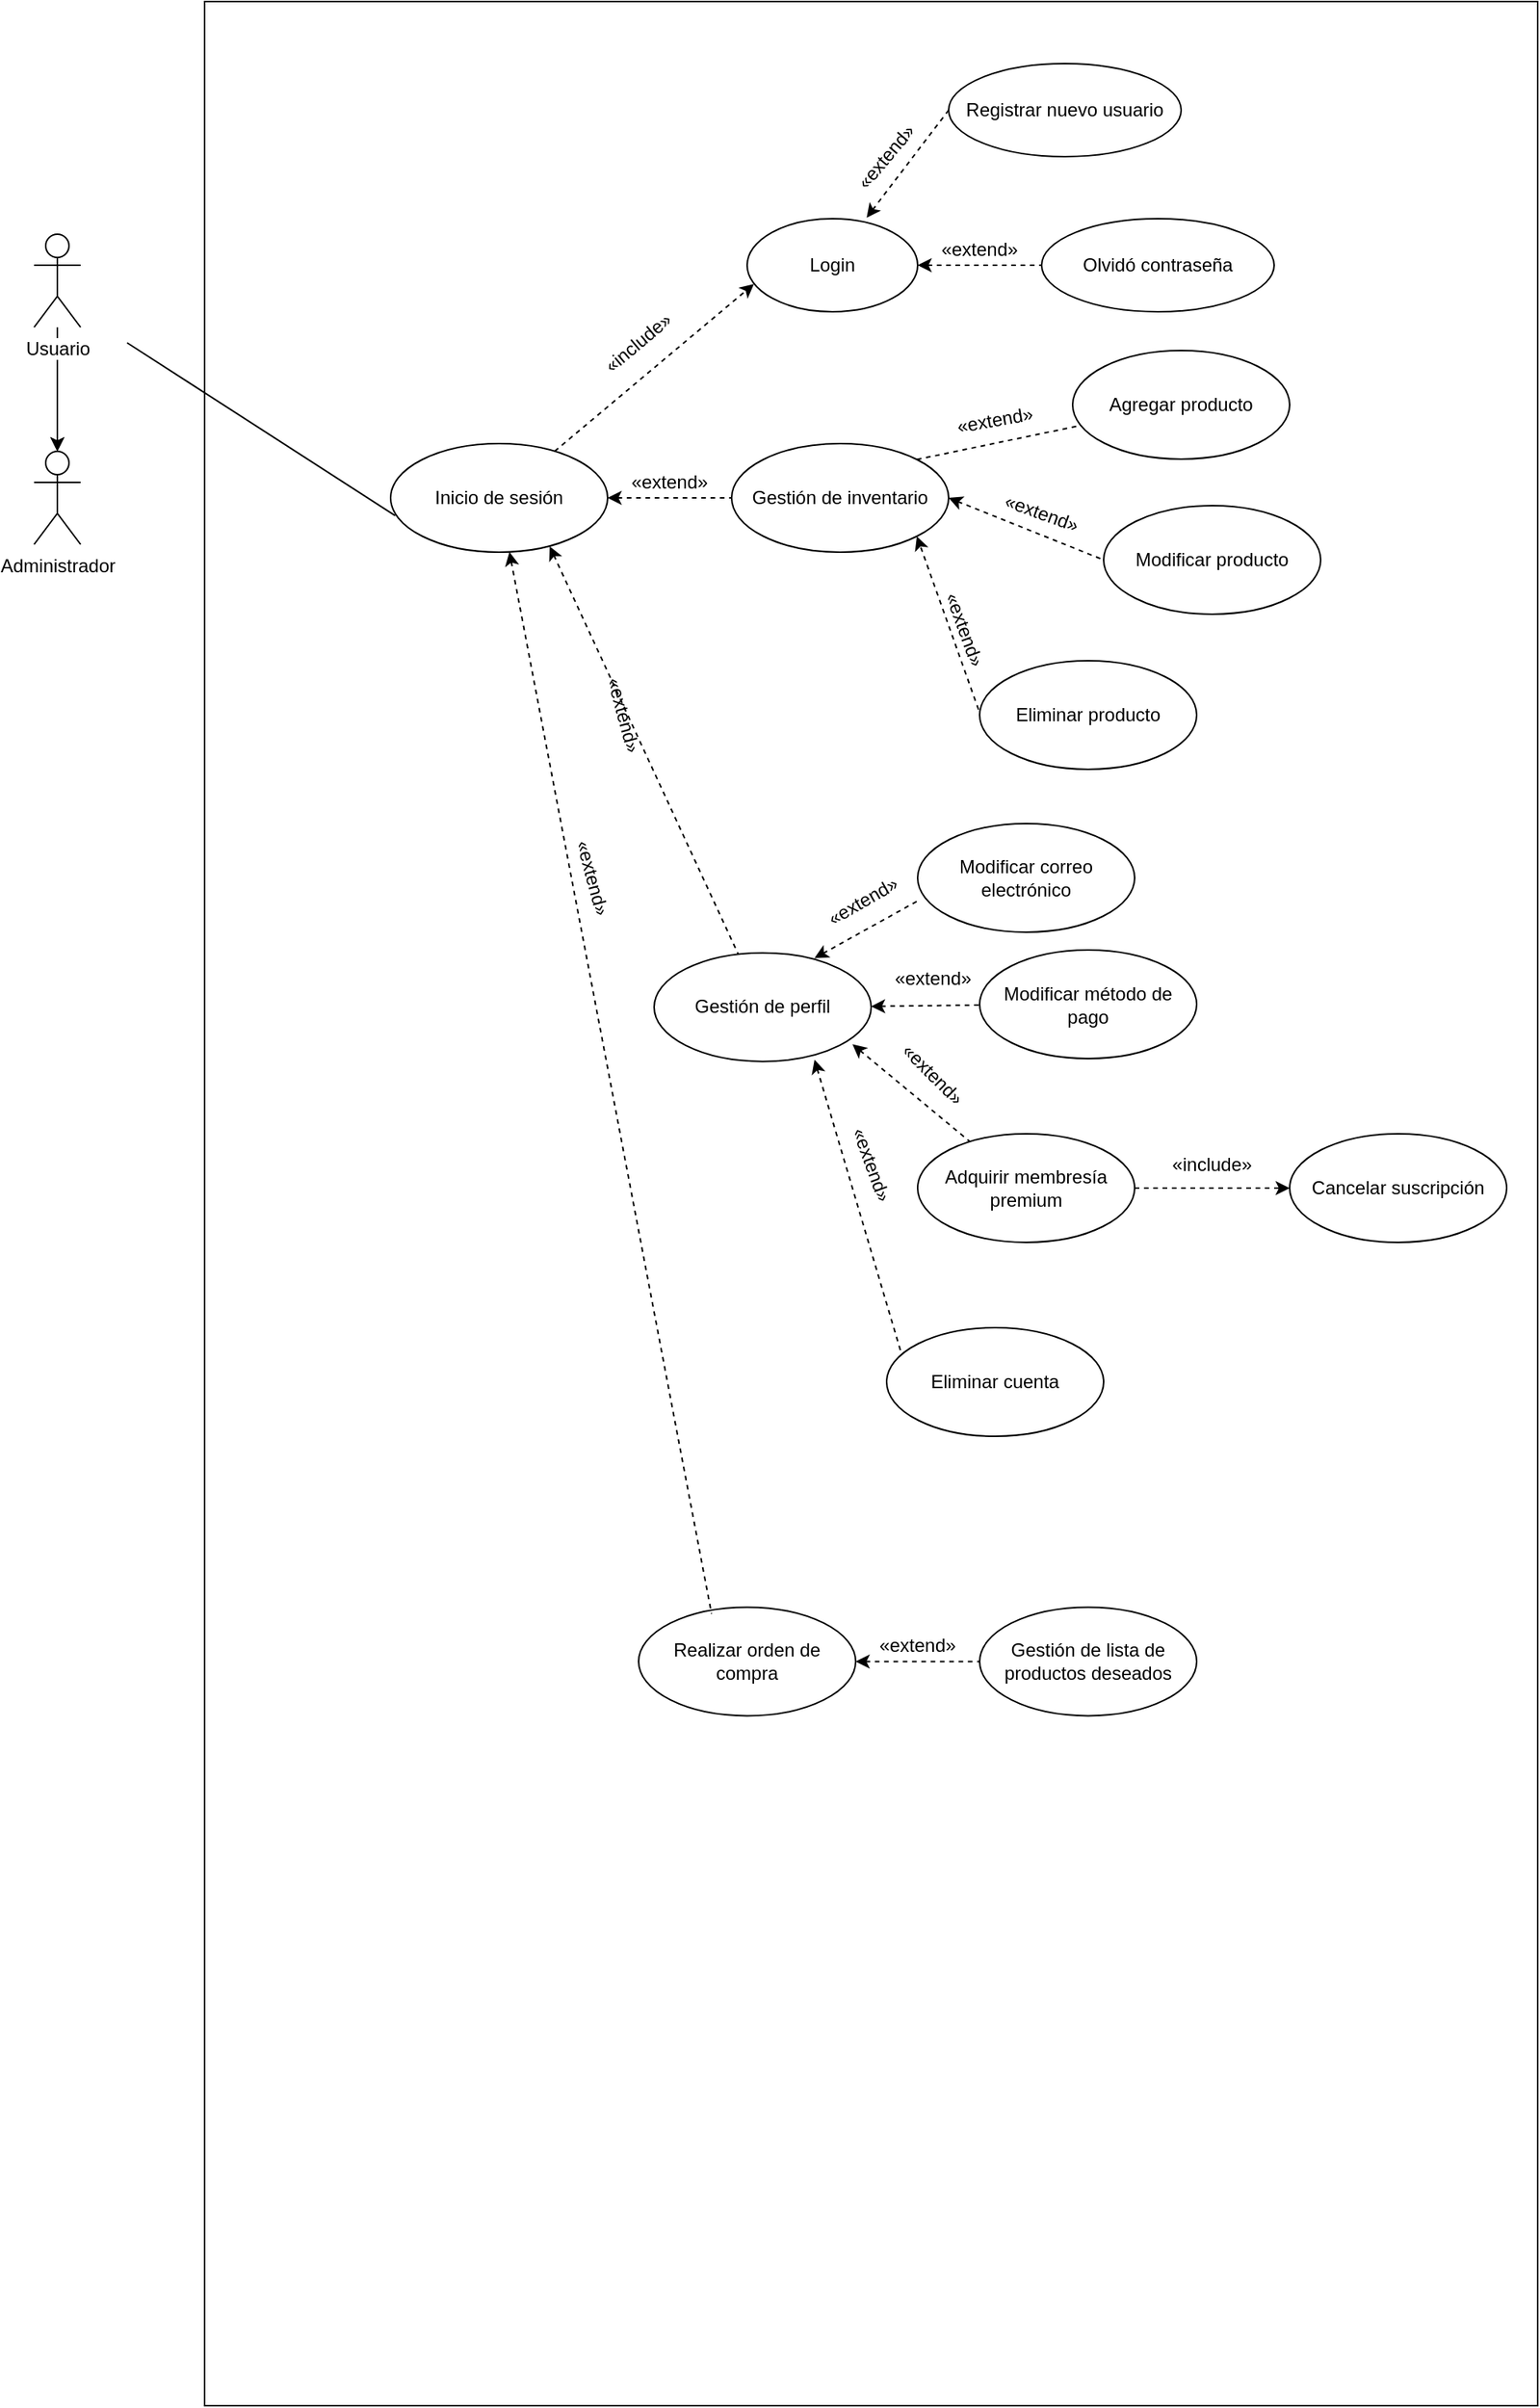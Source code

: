 <mxfile version="10.7.7" type="github"><diagram id="WypjusUMyH8g9IcNmD0C" name="Page-1"><mxGraphModel dx="680" dy="396" grid="1" gridSize="10" guides="1" tooltips="1" connect="1" arrows="1" fold="1" page="1" pageScale="1" pageWidth="850" pageHeight="1100" math="0" shadow="0"><root><mxCell id="0"/><mxCell id="1" parent="0"/><mxCell id="2Z2RgtnjYwtLI_PegNBW-3" value="" style="edgeStyle=orthogonalEdgeStyle;rounded=0;orthogonalLoop=1;jettySize=auto;html=1;" edge="1" parent="1" source="2Z2RgtnjYwtLI_PegNBW-1" target="2Z2RgtnjYwtLI_PegNBW-2"><mxGeometry relative="1" as="geometry"/></mxCell><mxCell id="2Z2RgtnjYwtLI_PegNBW-4" value="" style="edgeStyle=orthogonalEdgeStyle;rounded=0;orthogonalLoop=1;jettySize=auto;html=1;" edge="1" parent="1" source="2Z2RgtnjYwtLI_PegNBW-1" target="2Z2RgtnjYwtLI_PegNBW-2"><mxGeometry relative="1" as="geometry"/></mxCell><mxCell id="2Z2RgtnjYwtLI_PegNBW-1" value="Usuario" style="shape=umlActor;verticalLabelPosition=bottom;labelBackgroundColor=#ffffff;verticalAlign=top;html=1;outlineConnect=0;" vertex="1" parent="1"><mxGeometry x="70" y="160" width="30" height="60" as="geometry"/></mxCell><mxCell id="2Z2RgtnjYwtLI_PegNBW-2" value="Administrador" style="shape=umlActor;verticalLabelPosition=bottom;labelBackgroundColor=#ffffff;verticalAlign=top;html=1;outlineConnect=0;" vertex="1" parent="1"><mxGeometry x="70" y="300" width="30" height="60" as="geometry"/></mxCell><mxCell id="2Z2RgtnjYwtLI_PegNBW-8" value="" style="rounded=0;whiteSpace=wrap;html=1;" vertex="1" parent="1"><mxGeometry x="180" y="10" width="860" height="1550" as="geometry"/></mxCell><mxCell id="2Z2RgtnjYwtLI_PegNBW-9" value="" style="endArrow=none;html=1;entryX=0.021;entryY=0.663;entryDx=0;entryDy=0;entryPerimeter=0;" edge="1" parent="1" target="2Z2RgtnjYwtLI_PegNBW-10"><mxGeometry width="50" height="50" relative="1" as="geometry"><mxPoint x="130" y="230" as="sourcePoint"/><mxPoint x="220" y="210" as="targetPoint"/><Array as="points"/></mxGeometry></mxCell><mxCell id="2Z2RgtnjYwtLI_PegNBW-19" value="" style="edgeStyle=orthogonalEdgeStyle;rounded=0;orthogonalLoop=1;jettySize=auto;html=1;dashed=1;startArrow=classic;startFill=1;endArrow=none;endFill=0;" edge="1" parent="1" source="2Z2RgtnjYwtLI_PegNBW-10" target="2Z2RgtnjYwtLI_PegNBW-18"><mxGeometry relative="1" as="geometry"/></mxCell><mxCell id="2Z2RgtnjYwtLI_PegNBW-10" value="Inicio de sesión" style="ellipse;whiteSpace=wrap;html=1;" vertex="1" parent="1"><mxGeometry x="300" y="295" width="140" height="70" as="geometry"/></mxCell><mxCell id="2Z2RgtnjYwtLI_PegNBW-18" value="Gestión de inventario" style="ellipse;whiteSpace=wrap;html=1;" vertex="1" parent="1"><mxGeometry x="520" y="295" width="140" height="70" as="geometry"/></mxCell><mxCell id="2Z2RgtnjYwtLI_PegNBW-24" value="Modificar producto" style="ellipse;whiteSpace=wrap;html=1;" vertex="1" parent="1"><mxGeometry x="760" y="335" width="140" height="70" as="geometry"/></mxCell><mxCell id="2Z2RgtnjYwtLI_PegNBW-17" value="" style="edgeStyle=orthogonalEdgeStyle;rounded=0;orthogonalLoop=1;jettySize=auto;html=1;startArrow=classic;startFill=1;dashed=1;endArrow=none;endFill=0;" edge="1" parent="1" source="2Z2RgtnjYwtLI_PegNBW-12" target="2Z2RgtnjYwtLI_PegNBW-16"><mxGeometry relative="1" as="geometry"/></mxCell><mxCell id="2Z2RgtnjYwtLI_PegNBW-12" value="Login" style="ellipse;whiteSpace=wrap;html=1;" vertex="1" parent="1"><mxGeometry x="530" y="150" width="110" height="60" as="geometry"/></mxCell><mxCell id="2Z2RgtnjYwtLI_PegNBW-16" value="Olvidó contraseña" style="ellipse;whiteSpace=wrap;html=1;" vertex="1" parent="1"><mxGeometry x="720" y="150" width="150" height="60" as="geometry"/></mxCell><mxCell id="2Z2RgtnjYwtLI_PegNBW-14" value="" style="endArrow=classic;dashed=1;html=1;entryX=0.04;entryY=0.702;entryDx=0;entryDy=0;entryPerimeter=0;startArrow=none;startFill=0;endFill=1;" edge="1" parent="1" source="2Z2RgtnjYwtLI_PegNBW-10" target="2Z2RgtnjYwtLI_PegNBW-12"><mxGeometry width="50" height="50" relative="1" as="geometry"><mxPoint x="460" y="235.136" as="sourcePoint"/><mxPoint x="510" y="185.136" as="targetPoint"/></mxGeometry></mxCell><mxCell id="2Z2RgtnjYwtLI_PegNBW-15" value="&lt;span&gt;«&lt;/span&gt;include&lt;span&gt;»&lt;/span&gt;" style="text;html=1;strokeColor=none;fillColor=none;align=center;verticalAlign=middle;whiteSpace=wrap;rounded=0;rotation=-40;" vertex="1" parent="1"><mxGeometry x="440" y="220.182" width="40" height="20" as="geometry"/></mxCell><mxCell id="2Z2RgtnjYwtLI_PegNBW-20" value="&lt;span&gt;«extend&lt;/span&gt;&lt;span&gt;»&lt;/span&gt;" style="text;html=1;strokeColor=none;fillColor=none;align=center;verticalAlign=middle;whiteSpace=wrap;rounded=0;rotation=0;" vertex="1" parent="1"><mxGeometry x="660" y="160.182" width="40" height="20" as="geometry"/></mxCell><mxCell id="2Z2RgtnjYwtLI_PegNBW-23" value="&lt;span&gt;«extend&lt;/span&gt;&lt;span&gt;»&lt;/span&gt;" style="text;html=1;strokeColor=none;fillColor=none;align=center;verticalAlign=middle;whiteSpace=wrap;rounded=0;rotation=0;" vertex="1" parent="1"><mxGeometry x="460" y="310.182" width="40" height="20" as="geometry"/></mxCell><mxCell id="2Z2RgtnjYwtLI_PegNBW-27" value="" style="endArrow=classic;dashed=1;html=1;entryX=1;entryY=1;entryDx=0;entryDy=0;exitX=0.038;exitY=0.692;exitDx=0;exitDy=0;exitPerimeter=0;endFill=1;" edge="1" parent="1" source="2Z2RgtnjYwtLI_PegNBW-28" target="2Z2RgtnjYwtLI_PegNBW-18"><mxGeometry width="50" height="50" relative="1" as="geometry"><mxPoint x="585" y="400" as="sourcePoint"/><mxPoint x="635" y="350" as="targetPoint"/></mxGeometry></mxCell><mxCell id="2Z2RgtnjYwtLI_PegNBW-28" value="Eliminar producto" style="ellipse;whiteSpace=wrap;html=1;" vertex="1" parent="1"><mxGeometry x="680" y="435" width="140" height="70" as="geometry"/></mxCell><mxCell id="2Z2RgtnjYwtLI_PegNBW-29" value="" style="endArrow=none;dashed=1;html=1;exitX=1;exitY=0;exitDx=0;exitDy=0;" edge="1" parent="1" source="2Z2RgtnjYwtLI_PegNBW-18" target="2Z2RgtnjYwtLI_PegNBW-30"><mxGeometry width="50" height="50" relative="1" as="geometry"><mxPoint x="650" y="290" as="sourcePoint"/><mxPoint x="680" y="260.182" as="targetPoint"/></mxGeometry></mxCell><mxCell id="2Z2RgtnjYwtLI_PegNBW-30" value="Agregar producto" style="ellipse;whiteSpace=wrap;html=1;" vertex="1" parent="1"><mxGeometry x="740" y="235" width="140" height="70" as="geometry"/></mxCell><mxCell id="2Z2RgtnjYwtLI_PegNBW-31" value="" style="endArrow=none;dashed=1;html=1;entryX=0;entryY=0.5;entryDx=0;entryDy=0;exitX=1;exitY=0.5;exitDx=0;exitDy=0;startArrow=classic;startFill=1;" edge="1" parent="1" source="2Z2RgtnjYwtLI_PegNBW-18" target="2Z2RgtnjYwtLI_PegNBW-24"><mxGeometry width="50" height="50" relative="1" as="geometry"><mxPoint x="700" y="390" as="sourcePoint"/><mxPoint x="750" y="340" as="targetPoint"/></mxGeometry></mxCell><mxCell id="2Z2RgtnjYwtLI_PegNBW-32" value="&lt;span&gt;«extend&lt;/span&gt;&lt;span&gt;»&lt;/span&gt;" style="text;html=1;strokeColor=none;fillColor=none;align=center;verticalAlign=middle;whiteSpace=wrap;rounded=0;rotation=-10;" vertex="1" parent="1"><mxGeometry x="670" y="270.182" width="40" height="20" as="geometry"/></mxCell><mxCell id="2Z2RgtnjYwtLI_PegNBW-33" value="&lt;span&gt;«extend&lt;/span&gt;&lt;span&gt;»&lt;/span&gt;" style="text;html=1;strokeColor=none;fillColor=none;align=center;verticalAlign=middle;whiteSpace=wrap;rounded=0;rotation=20;" vertex="1" parent="1"><mxGeometry x="700" y="330.182" width="40" height="20" as="geometry"/></mxCell><mxCell id="2Z2RgtnjYwtLI_PegNBW-36" value="&lt;span&gt;«extend&lt;/span&gt;&lt;span&gt;»&lt;/span&gt;" style="text;html=1;strokeColor=none;fillColor=none;align=center;verticalAlign=middle;whiteSpace=wrap;rounded=0;rotation=70;" vertex="1" parent="1"><mxGeometry x="650" y="405.182" width="40" height="20" as="geometry"/></mxCell><mxCell id="2Z2RgtnjYwtLI_PegNBW-38" value="" style="endArrow=none;dashed=1;html=1;exitX=0.701;exitY=-0.011;exitDx=0;exitDy=0;exitPerimeter=0;startArrow=classic;startFill=1;entryX=0;entryY=0.5;entryDx=0;entryDy=0;" edge="1" parent="1" source="2Z2RgtnjYwtLI_PegNBW-12" target="2Z2RgtnjYwtLI_PegNBW-43"><mxGeometry width="50" height="50" relative="1" as="geometry"><mxPoint x="590" y="159.864" as="sourcePoint"/><mxPoint x="640" y="109.864" as="targetPoint"/></mxGeometry></mxCell><mxCell id="2Z2RgtnjYwtLI_PegNBW-40" value="&lt;span&gt;«extend&lt;/span&gt;&lt;span&gt;»&lt;/span&gt;" style="text;html=1;strokeColor=none;fillColor=none;align=center;verticalAlign=middle;whiteSpace=wrap;rounded=0;rotation=-50;" vertex="1" parent="1"><mxGeometry x="600" y="100.182" width="40" height="20" as="geometry"/></mxCell><mxCell id="2Z2RgtnjYwtLI_PegNBW-43" value="Registrar nuevo usuario" style="ellipse;whiteSpace=wrap;html=1;" vertex="1" parent="1"><mxGeometry x="660" y="50" width="150" height="60" as="geometry"/></mxCell><mxCell id="2Z2RgtnjYwtLI_PegNBW-44" value="Gestión de perfil" style="ellipse;whiteSpace=wrap;html=1;" vertex="1" parent="1"><mxGeometry x="470" y="623.318" width="140" height="70" as="geometry"/></mxCell><mxCell id="2Z2RgtnjYwtLI_PegNBW-45" value="" style="endArrow=none;html=1;exitX=0.733;exitY=0.946;exitDx=0;exitDy=0;exitPerimeter=0;startArrow=classic;startFill=1;dashed=1;" edge="1" parent="1" source="2Z2RgtnjYwtLI_PegNBW-10" target="2Z2RgtnjYwtLI_PegNBW-44"><mxGeometry width="50" height="50" relative="1" as="geometry"><mxPoint x="130" y="230" as="sourcePoint"/><mxPoint x="313" y="425" as="targetPoint"/><Array as="points"/></mxGeometry></mxCell><mxCell id="2Z2RgtnjYwtLI_PegNBW-47" value="" style="endArrow=none;dashed=1;html=1;exitX=0.739;exitY=0.049;exitDx=0;exitDy=0;exitPerimeter=0;startArrow=classic;startFill=1;entryX=0.012;entryY=0.699;entryDx=0;entryDy=0;entryPerimeter=0;" edge="1" parent="1" source="2Z2RgtnjYwtLI_PegNBW-44" target="2Z2RgtnjYwtLI_PegNBW-49"><mxGeometry width="50" height="50" relative="1" as="geometry"><mxPoint x="430" y="650" as="sourcePoint"/><mxPoint x="480" y="600" as="targetPoint"/></mxGeometry></mxCell><mxCell id="2Z2RgtnjYwtLI_PegNBW-48" value="&lt;span&gt;«extend&lt;/span&gt;&lt;span&gt;»&lt;/span&gt;" style="text;html=1;strokeColor=none;fillColor=none;align=center;verticalAlign=middle;whiteSpace=wrap;rounded=0;rotation=-30;" vertex="1" parent="1"><mxGeometry x="585" y="580.182" width="40" height="20" as="geometry"/></mxCell><mxCell id="2Z2RgtnjYwtLI_PegNBW-49" value="Modificar correo electrónico" style="ellipse;whiteSpace=wrap;html=1;" vertex="1" parent="1"><mxGeometry x="640" y="540" width="140" height="70" as="geometry"/></mxCell><mxCell id="2Z2RgtnjYwtLI_PegNBW-50" value="" style="endArrow=none;dashed=1;html=1;startArrow=classic;startFill=1;" edge="1" parent="1" source="2Z2RgtnjYwtLI_PegNBW-44" target="2Z2RgtnjYwtLI_PegNBW-51"><mxGeometry width="50" height="50" relative="1" as="geometry"><mxPoint x="450" y="652" as="sourcePoint"/><mxPoint x="540" y="610" as="targetPoint"/></mxGeometry></mxCell><mxCell id="2Z2RgtnjYwtLI_PegNBW-51" value="Modificar método de pago" style="ellipse;whiteSpace=wrap;html=1;" vertex="1" parent="1"><mxGeometry x="680" y="621.5" width="140" height="70" as="geometry"/></mxCell><mxCell id="2Z2RgtnjYwtLI_PegNBW-52" value="&lt;span&gt;«extend&lt;/span&gt;&lt;span&gt;»&lt;/span&gt;" style="text;html=1;strokeColor=none;fillColor=none;align=center;verticalAlign=middle;whiteSpace=wrap;rounded=0;rotation=0;" vertex="1" parent="1"><mxGeometry x="630" y="630.182" width="40" height="20" as="geometry"/></mxCell><mxCell id="2Z2RgtnjYwtLI_PegNBW-60" value="" style="edgeStyle=orthogonalEdgeStyle;rounded=0;orthogonalLoop=1;jettySize=auto;html=1;dashed=1;startArrow=none;startFill=0;endArrow=classic;endFill=1;" edge="1" parent="1" source="2Z2RgtnjYwtLI_PegNBW-53" target="2Z2RgtnjYwtLI_PegNBW-59"><mxGeometry relative="1" as="geometry"/></mxCell><mxCell id="2Z2RgtnjYwtLI_PegNBW-53" value="Adquirir membresía premium" style="ellipse;whiteSpace=wrap;html=1;" vertex="1" parent="1"><mxGeometry x="640" y="740" width="140" height="70" as="geometry"/></mxCell><mxCell id="2Z2RgtnjYwtLI_PegNBW-59" value="Cancelar suscripción" style="ellipse;whiteSpace=wrap;html=1;" vertex="1" parent="1"><mxGeometry x="880" y="740" width="140" height="70" as="geometry"/></mxCell><mxCell id="2Z2RgtnjYwtLI_PegNBW-54" value="" style="endArrow=none;dashed=1;html=1;startArrow=classic;startFill=1;exitX=0.914;exitY=0.842;exitDx=0;exitDy=0;exitPerimeter=0;" edge="1" parent="1" source="2Z2RgtnjYwtLI_PegNBW-44" target="2Z2RgtnjYwtLI_PegNBW-53"><mxGeometry width="50" height="50" relative="1" as="geometry"><mxPoint x="434" y="695.5" as="sourcePoint"/><mxPoint x="526.09" y="707.011" as="targetPoint"/></mxGeometry></mxCell><mxCell id="2Z2RgtnjYwtLI_PegNBW-56" value="Eliminar cuenta" style="ellipse;whiteSpace=wrap;html=1;" vertex="1" parent="1"><mxGeometry x="620" y="865" width="140" height="70" as="geometry"/></mxCell><mxCell id="2Z2RgtnjYwtLI_PegNBW-57" value="" style="endArrow=none;dashed=1;html=1;startArrow=classic;startFill=1;exitX=0.739;exitY=0.984;exitDx=0;exitDy=0;exitPerimeter=0;entryX=0.064;entryY=0.212;entryDx=0;entryDy=0;entryPerimeter=0;" edge="1" parent="1" source="2Z2RgtnjYwtLI_PegNBW-44" target="2Z2RgtnjYwtLI_PegNBW-56"><mxGeometry width="50" height="50" relative="1" as="geometry"><mxPoint x="403.5" y="698.5" as="sourcePoint"/><mxPoint x="536.15" y="755.341" as="targetPoint"/></mxGeometry></mxCell><mxCell id="2Z2RgtnjYwtLI_PegNBW-58" value="&lt;span&gt;«extend&lt;/span&gt;&lt;span&gt;»&lt;/span&gt;" style="text;html=1;strokeColor=none;fillColor=none;align=center;verticalAlign=middle;whiteSpace=wrap;rounded=0;rotation=70;" vertex="1" parent="1"><mxGeometry x="590" y="750.182" width="40" height="20" as="geometry"/></mxCell><mxCell id="2Z2RgtnjYwtLI_PegNBW-61" value="&lt;span&gt;«&lt;/span&gt;include&lt;span&gt;»&lt;/span&gt;" style="text;html=1;strokeColor=none;fillColor=none;align=center;verticalAlign=middle;whiteSpace=wrap;rounded=0;rotation=0;" vertex="1" parent="1"><mxGeometry x="810" y="750" width="40" height="20" as="geometry"/></mxCell><mxCell id="2Z2RgtnjYwtLI_PegNBW-66" value="" style="edgeStyle=orthogonalEdgeStyle;rounded=0;orthogonalLoop=1;jettySize=auto;html=1;dashed=1;startArrow=classic;startFill=1;endArrow=none;endFill=0;" edge="1" parent="1" source="2Z2RgtnjYwtLI_PegNBW-62" target="2Z2RgtnjYwtLI_PegNBW-65"><mxGeometry relative="1" as="geometry"/></mxCell><mxCell id="2Z2RgtnjYwtLI_PegNBW-62" value="Realizar orden de compra" style="ellipse;whiteSpace=wrap;html=1;" vertex="1" parent="1"><mxGeometry x="460" y="1045.227" width="140" height="70" as="geometry"/></mxCell><mxCell id="2Z2RgtnjYwtLI_PegNBW-65" value="Gestión de lista de productos deseados" style="ellipse;whiteSpace=wrap;html=1;" vertex="1" parent="1"><mxGeometry x="680" y="1045.227" width="140" height="70" as="geometry"/></mxCell><mxCell id="2Z2RgtnjYwtLI_PegNBW-63" value="" style="endArrow=none;html=1;entryX=0.336;entryY=0.059;entryDx=0;entryDy=0;entryPerimeter=0;endFill=0;startArrow=classic;startFill=1;dashed=1;" edge="1" parent="1" source="2Z2RgtnjYwtLI_PegNBW-10" target="2Z2RgtnjYwtLI_PegNBW-62"><mxGeometry width="50" height="50" relative="1" as="geometry"><mxPoint x="130" y="230" as="sourcePoint"/><mxPoint x="376.867" y="648.785" as="targetPoint"/><Array as="points"/></mxGeometry></mxCell><mxCell id="2Z2RgtnjYwtLI_PegNBW-64" value="&lt;span&gt;«extend&lt;/span&gt;&lt;span&gt;»&lt;/span&gt;" style="text;html=1;strokeColor=none;fillColor=none;align=center;verticalAlign=middle;whiteSpace=wrap;rounded=0;rotation=75;" vertex="1" parent="1"><mxGeometry x="430" y="460.182" width="40" height="20" as="geometry"/></mxCell><mxCell id="2Z2RgtnjYwtLI_PegNBW-67" value="&lt;span&gt;«extend&lt;/span&gt;&lt;span&gt;»&lt;/span&gt;" style="text;html=1;strokeColor=none;fillColor=none;align=center;verticalAlign=middle;whiteSpace=wrap;rounded=0;rotation=0;" vertex="1" parent="1"><mxGeometry x="620" y="1060.182" width="40" height="20" as="geometry"/></mxCell><mxCell id="2Z2RgtnjYwtLI_PegNBW-68" value="&lt;span&gt;«extend&lt;/span&gt;&lt;span&gt;»&lt;/span&gt;" style="text;html=1;strokeColor=none;fillColor=none;align=center;verticalAlign=middle;whiteSpace=wrap;rounded=0;rotation=75;" vertex="1" parent="1"><mxGeometry x="410" y="565.182" width="40" height="20" as="geometry"/></mxCell><mxCell id="2Z2RgtnjYwtLI_PegNBW-71" value="&lt;span&gt;«extend&lt;/span&gt;&lt;span&gt;»&lt;/span&gt;" style="text;html=1;strokeColor=none;fillColor=none;align=center;verticalAlign=middle;whiteSpace=wrap;rounded=0;rotation=45;" vertex="1" parent="1"><mxGeometry x="630" y="691.682" width="40" height="20" as="geometry"/></mxCell></root></mxGraphModel></diagram></mxfile>